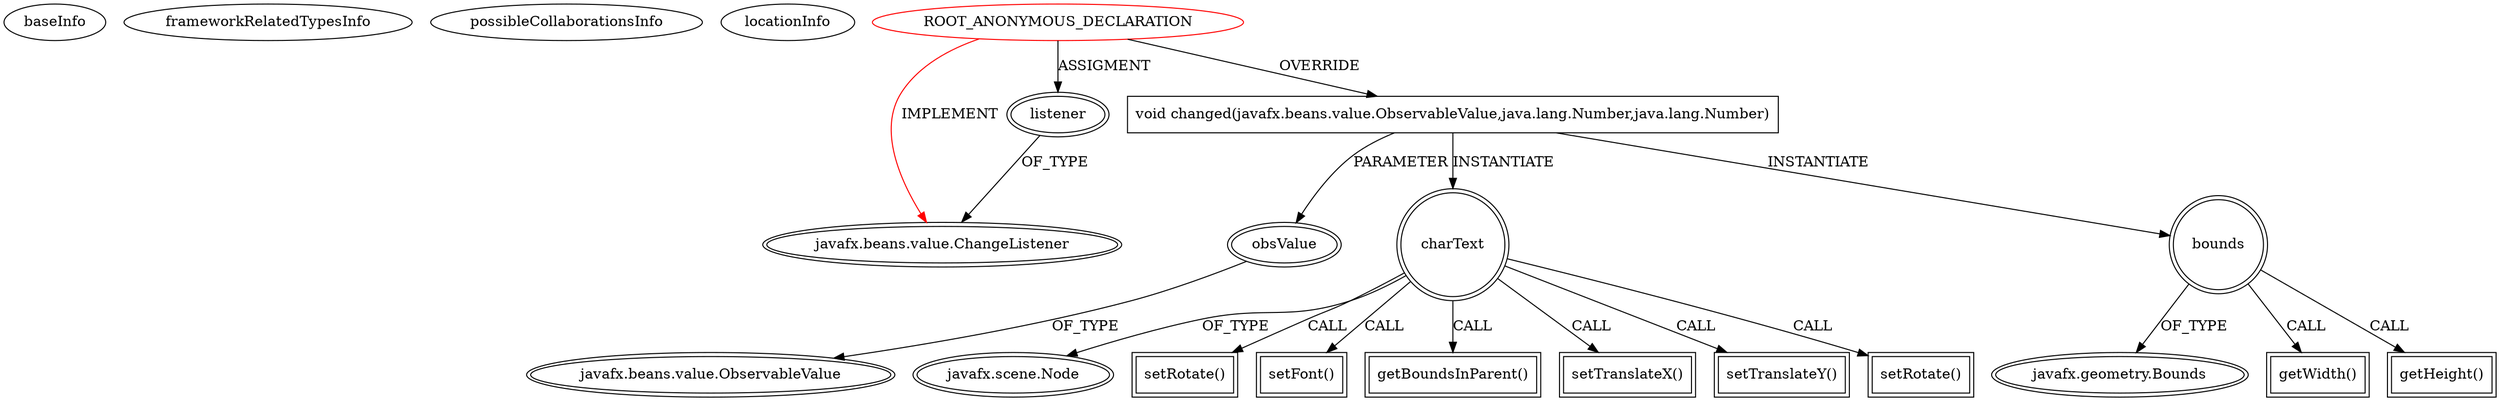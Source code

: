 digraph {
baseInfo[graphId=973,category="extension_graph",isAnonymous=true,possibleRelation=false]
frameworkRelatedTypesInfo[0="javafx.beans.value.ChangeListener"]
possibleCollaborationsInfo[]
locationInfo[projectName="MrLoNee-RadialFx",filePath="/MrLoNee-RadialFx/RadialFx-master/src/com/mrlonee/radialfx/moviemenu/RadialMovieMenu.java",contextSignature="javafx.animation.Animation getTextOpenTransition(com.mrlonee.radialfx.core.RadialMenuItem)",graphId="973"]
0[label="ROOT_ANONYMOUS_DECLARATION",vertexType="ROOT_ANONYMOUS_DECLARATION",isFrameworkType=false,color=red]
1[label="javafx.beans.value.ChangeListener",vertexType="FRAMEWORK_INTERFACE_TYPE",isFrameworkType=true,peripheries=2]
2[label="listener",vertexType="OUTSIDE_VARIABLE_EXPRESION",isFrameworkType=true,peripheries=2]
4[label="void changed(javafx.beans.value.ObservableValue,java.lang.Number,java.lang.Number)",vertexType="OVERRIDING_METHOD_DECLARATION",isFrameworkType=false,shape=box]
5[label="obsValue",vertexType="PARAMETER_DECLARATION",isFrameworkType=true,peripheries=2]
6[label="javafx.beans.value.ObservableValue",vertexType="FRAMEWORK_INTERFACE_TYPE",isFrameworkType=true,peripheries=2]
7[label="charText",vertexType="VARIABLE_EXPRESION",isFrameworkType=true,peripheries=2,shape=circle]
9[label="javafx.scene.Node",vertexType="FRAMEWORK_CLASS_TYPE",isFrameworkType=true,peripheries=2]
8[label="setRotate()",vertexType="INSIDE_CALL",isFrameworkType=true,peripheries=2,shape=box]
11[label="setFont()",vertexType="INSIDE_CALL",isFrameworkType=true,peripheries=2,shape=box]
13[label="getBoundsInParent()",vertexType="INSIDE_CALL",isFrameworkType=true,peripheries=2,shape=box]
14[label="bounds",vertexType="VARIABLE_EXPRESION",isFrameworkType=true,peripheries=2,shape=circle]
16[label="javafx.geometry.Bounds",vertexType="FRAMEWORK_CLASS_TYPE",isFrameworkType=true,peripheries=2]
15[label="getWidth()",vertexType="INSIDE_CALL",isFrameworkType=true,peripheries=2,shape=box]
18[label="getHeight()",vertexType="INSIDE_CALL",isFrameworkType=true,peripheries=2,shape=box]
20[label="setTranslateX()",vertexType="INSIDE_CALL",isFrameworkType=true,peripheries=2,shape=box]
22[label="setTranslateY()",vertexType="INSIDE_CALL",isFrameworkType=true,peripheries=2,shape=box]
24[label="setRotate()",vertexType="INSIDE_CALL",isFrameworkType=true,peripheries=2,shape=box]
0->1[label="IMPLEMENT",color=red]
0->2[label="ASSIGMENT"]
2->1[label="OF_TYPE"]
0->4[label="OVERRIDE"]
5->6[label="OF_TYPE"]
4->5[label="PARAMETER"]
4->7[label="INSTANTIATE"]
7->9[label="OF_TYPE"]
7->8[label="CALL"]
7->11[label="CALL"]
7->13[label="CALL"]
4->14[label="INSTANTIATE"]
14->16[label="OF_TYPE"]
14->15[label="CALL"]
14->18[label="CALL"]
7->20[label="CALL"]
7->22[label="CALL"]
7->24[label="CALL"]
}
